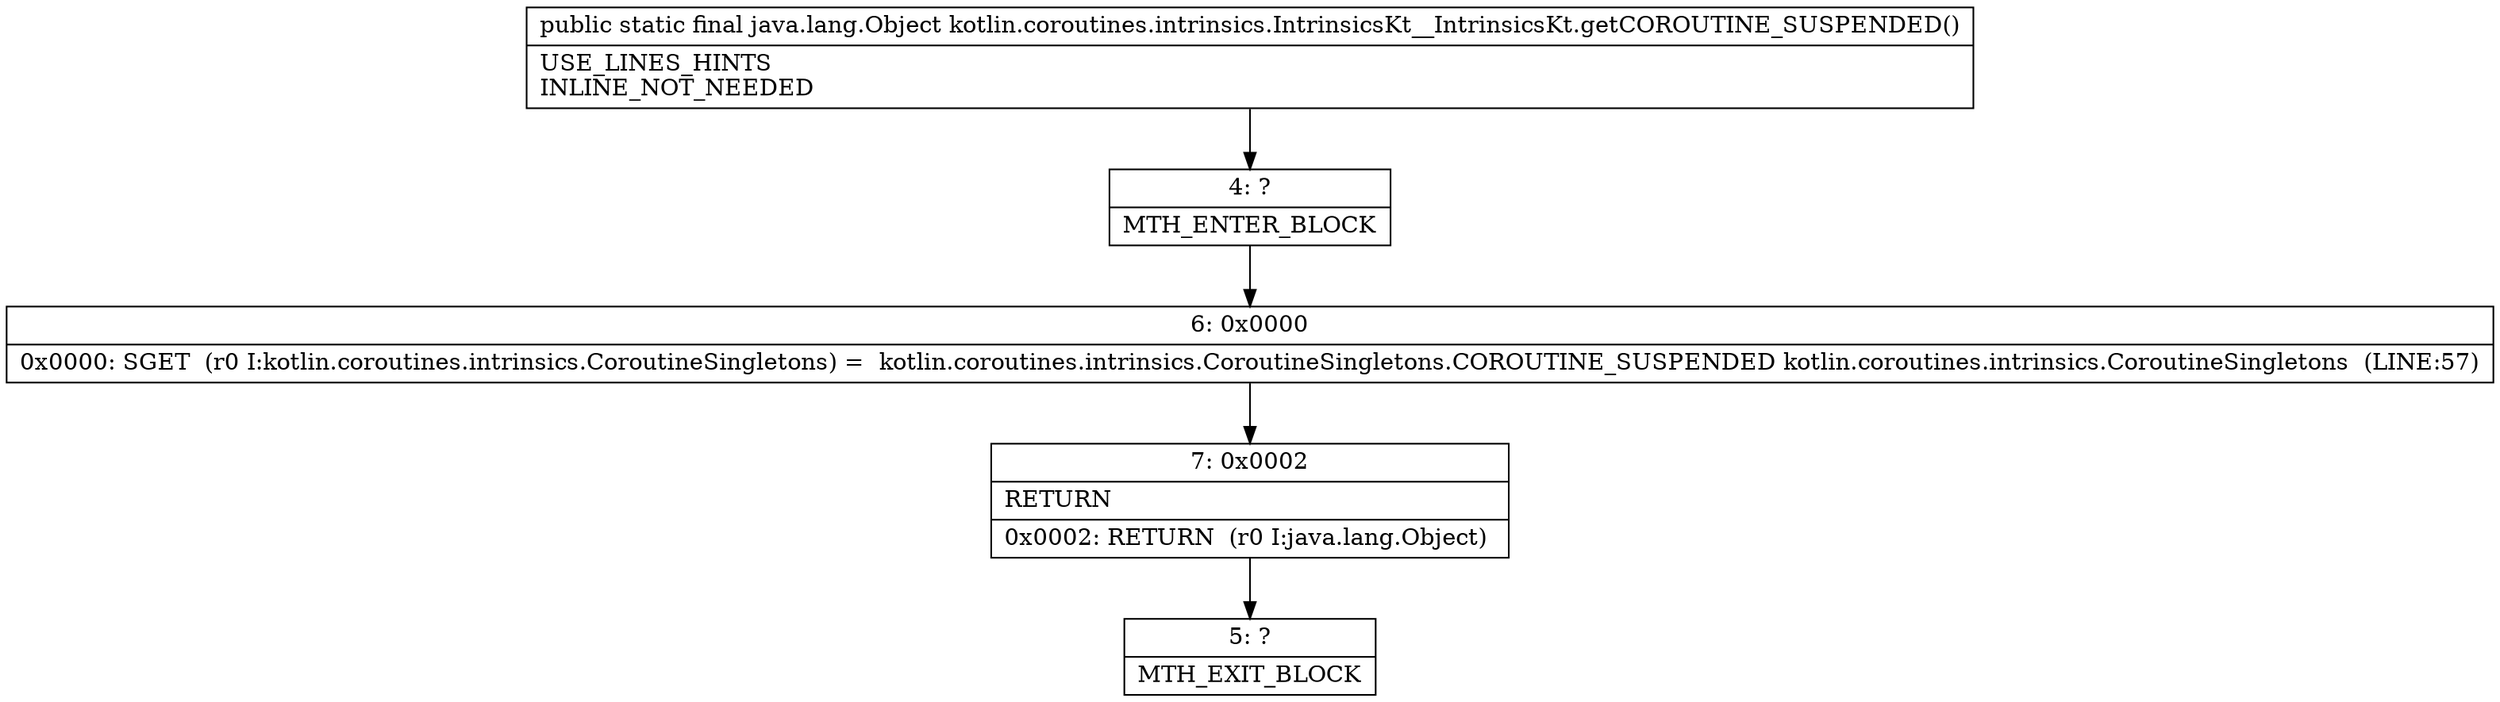 digraph "CFG forkotlin.coroutines.intrinsics.IntrinsicsKt__IntrinsicsKt.getCOROUTINE_SUSPENDED()Ljava\/lang\/Object;" {
Node_4 [shape=record,label="{4\:\ ?|MTH_ENTER_BLOCK\l}"];
Node_6 [shape=record,label="{6\:\ 0x0000|0x0000: SGET  (r0 I:kotlin.coroutines.intrinsics.CoroutineSingletons) =  kotlin.coroutines.intrinsics.CoroutineSingletons.COROUTINE_SUSPENDED kotlin.coroutines.intrinsics.CoroutineSingletons  (LINE:57)\l}"];
Node_7 [shape=record,label="{7\:\ 0x0002|RETURN\l|0x0002: RETURN  (r0 I:java.lang.Object) \l}"];
Node_5 [shape=record,label="{5\:\ ?|MTH_EXIT_BLOCK\l}"];
MethodNode[shape=record,label="{public static final java.lang.Object kotlin.coroutines.intrinsics.IntrinsicsKt__IntrinsicsKt.getCOROUTINE_SUSPENDED()  | USE_LINES_HINTS\lINLINE_NOT_NEEDED\l}"];
MethodNode -> Node_4;Node_4 -> Node_6;
Node_6 -> Node_7;
Node_7 -> Node_5;
}

